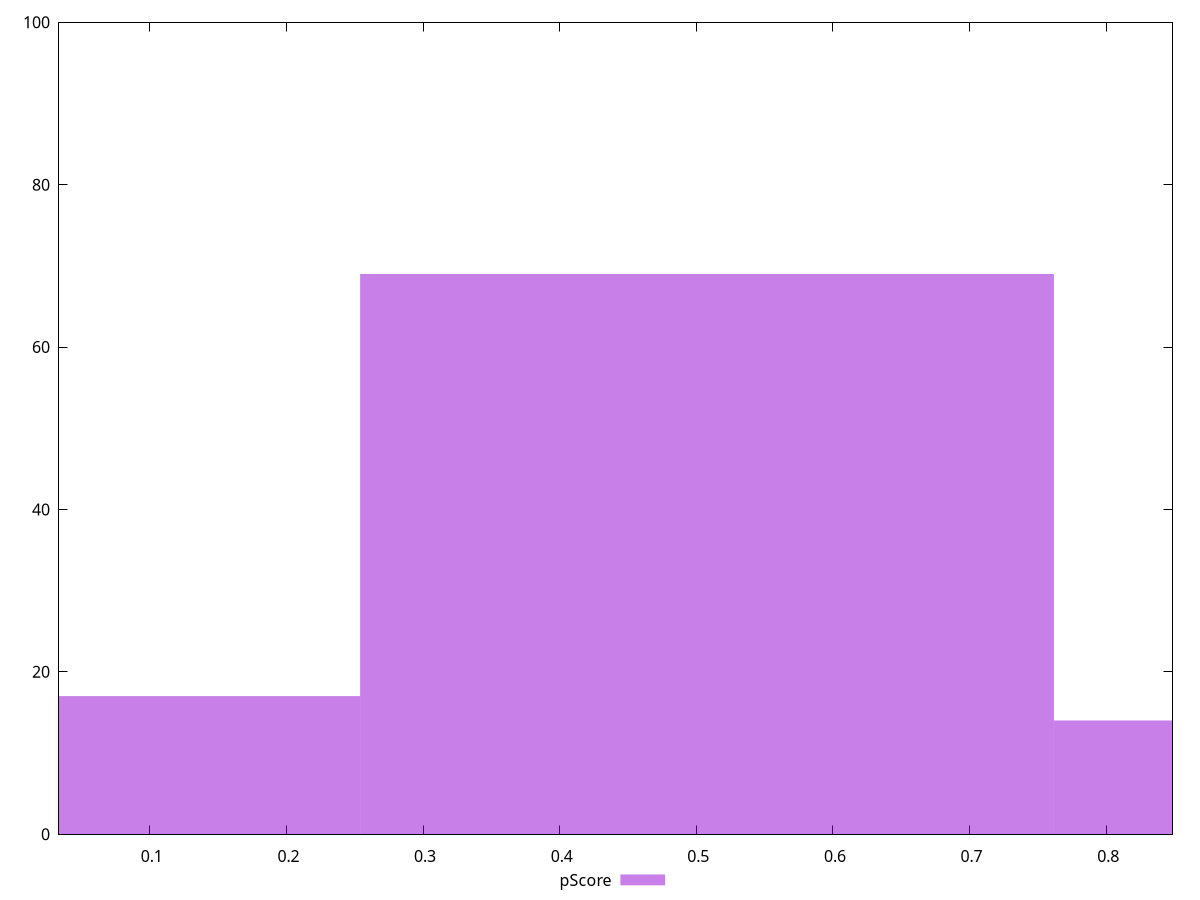 reset

$pScore <<EOF
0 17
0.5078241029149462 69
1.0156482058298923 14
EOF

set key outside below
set boxwidth 0.5078241029149462
set xrange [0.033491794354463644:0.8485397254491467]
set yrange [0:100]
set trange [0:100]
set style fill transparent solid 0.5 noborder
set terminal svg size 640, 490 enhanced background rgb 'white'
set output "report_00013_2021-02-09T12-04-24.940Z/speed-index/samples/pages+cached/pScore/histogram.svg"

plot $pScore title "pScore" with boxes

reset
